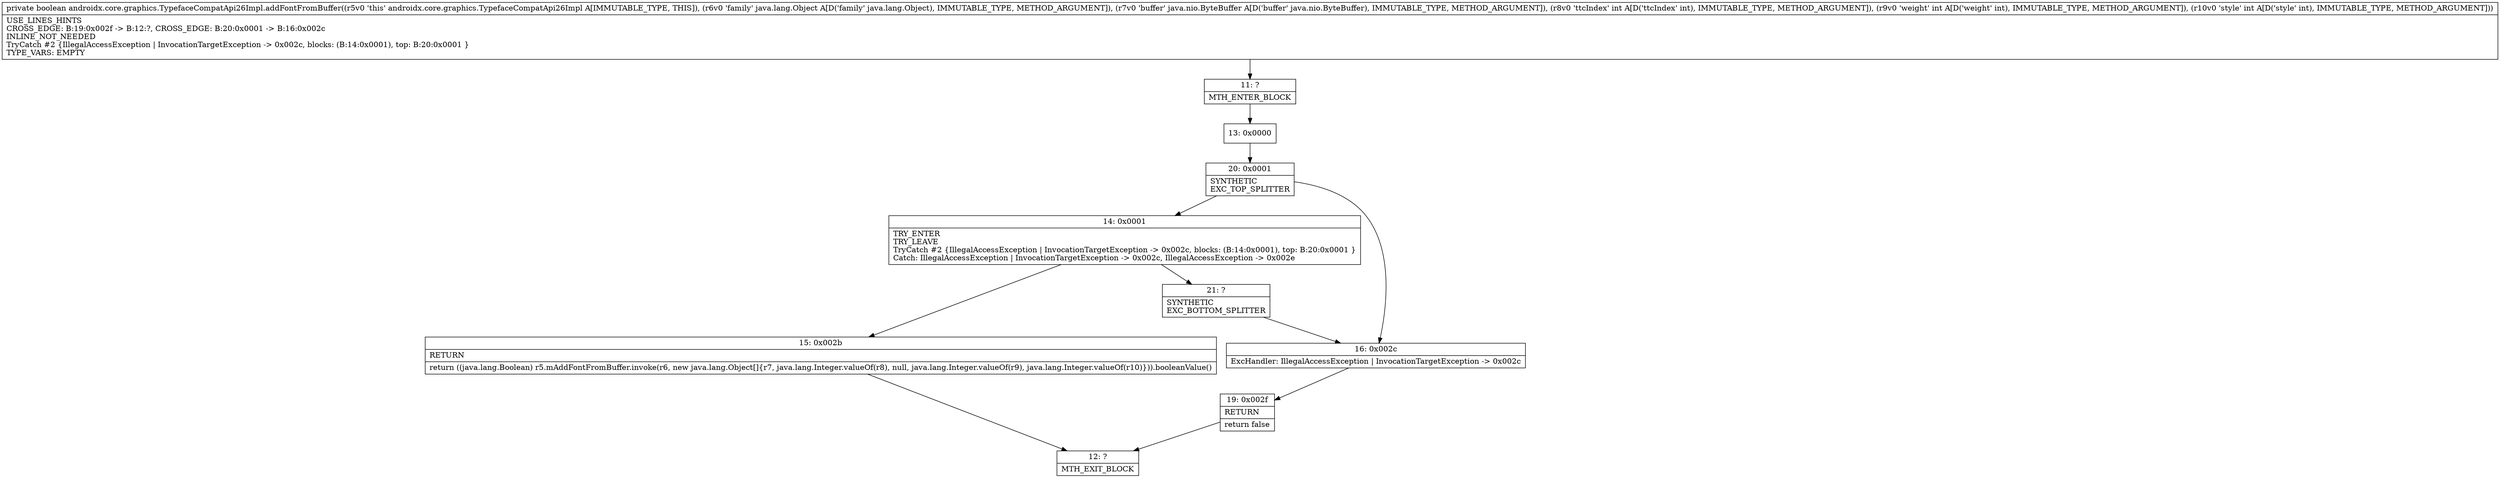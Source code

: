 digraph "CFG forandroidx.core.graphics.TypefaceCompatApi26Impl.addFontFromBuffer(Ljava\/lang\/Object;Ljava\/nio\/ByteBuffer;III)Z" {
Node_11 [shape=record,label="{11\:\ ?|MTH_ENTER_BLOCK\l}"];
Node_13 [shape=record,label="{13\:\ 0x0000}"];
Node_20 [shape=record,label="{20\:\ 0x0001|SYNTHETIC\lEXC_TOP_SPLITTER\l}"];
Node_14 [shape=record,label="{14\:\ 0x0001|TRY_ENTER\lTRY_LEAVE\lTryCatch #2 \{IllegalAccessException \| InvocationTargetException \-\> 0x002c, blocks: (B:14:0x0001), top: B:20:0x0001 \}\lCatch: IllegalAccessException \| InvocationTargetException \-\> 0x002c, IllegalAccessException \-\> 0x002e\l}"];
Node_15 [shape=record,label="{15\:\ 0x002b|RETURN\l|return ((java.lang.Boolean) r5.mAddFontFromBuffer.invoke(r6, new java.lang.Object[]\{r7, java.lang.Integer.valueOf(r8), null, java.lang.Integer.valueOf(r9), java.lang.Integer.valueOf(r10)\})).booleanValue()\l}"];
Node_12 [shape=record,label="{12\:\ ?|MTH_EXIT_BLOCK\l}"];
Node_21 [shape=record,label="{21\:\ ?|SYNTHETIC\lEXC_BOTTOM_SPLITTER\l}"];
Node_16 [shape=record,label="{16\:\ 0x002c|ExcHandler: IllegalAccessException \| InvocationTargetException \-\> 0x002c\l}"];
Node_19 [shape=record,label="{19\:\ 0x002f|RETURN\l|return false\l}"];
MethodNode[shape=record,label="{private boolean androidx.core.graphics.TypefaceCompatApi26Impl.addFontFromBuffer((r5v0 'this' androidx.core.graphics.TypefaceCompatApi26Impl A[IMMUTABLE_TYPE, THIS]), (r6v0 'family' java.lang.Object A[D('family' java.lang.Object), IMMUTABLE_TYPE, METHOD_ARGUMENT]), (r7v0 'buffer' java.nio.ByteBuffer A[D('buffer' java.nio.ByteBuffer), IMMUTABLE_TYPE, METHOD_ARGUMENT]), (r8v0 'ttcIndex' int A[D('ttcIndex' int), IMMUTABLE_TYPE, METHOD_ARGUMENT]), (r9v0 'weight' int A[D('weight' int), IMMUTABLE_TYPE, METHOD_ARGUMENT]), (r10v0 'style' int A[D('style' int), IMMUTABLE_TYPE, METHOD_ARGUMENT]))  | USE_LINES_HINTS\lCROSS_EDGE: B:19:0x002f \-\> B:12:?, CROSS_EDGE: B:20:0x0001 \-\> B:16:0x002c\lINLINE_NOT_NEEDED\lTryCatch #2 \{IllegalAccessException \| InvocationTargetException \-\> 0x002c, blocks: (B:14:0x0001), top: B:20:0x0001 \}\lTYPE_VARS: EMPTY\l}"];
MethodNode -> Node_11;Node_11 -> Node_13;
Node_13 -> Node_20;
Node_20 -> Node_14;
Node_20 -> Node_16;
Node_14 -> Node_15;
Node_14 -> Node_21;
Node_15 -> Node_12;
Node_21 -> Node_16;
Node_16 -> Node_19;
Node_19 -> Node_12;
}

